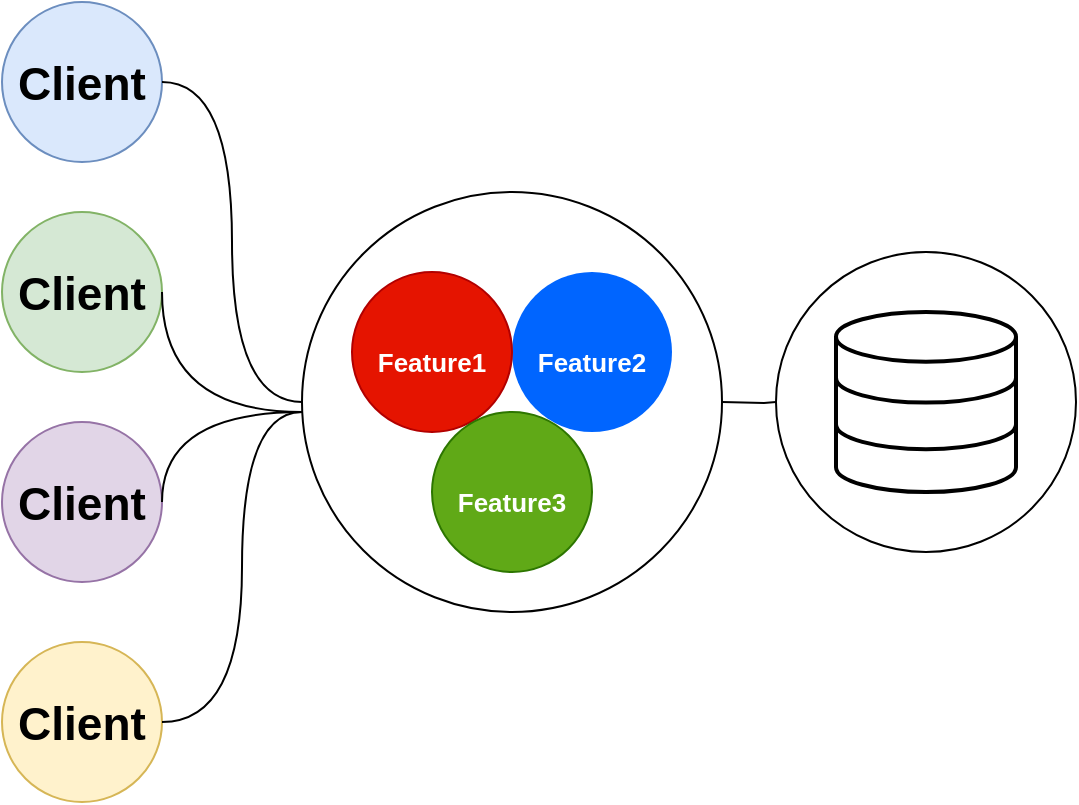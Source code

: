 <mxfile version="13.0.1" type="device"><diagram id="hRm0f9vORyfkOYMOKfmJ" name="Page-1"><mxGraphModel dx="905" dy="680" grid="1" gridSize="10" guides="1" tooltips="1" connect="1" arrows="1" fold="1" page="1" pageScale="1" pageWidth="1169" pageHeight="827" math="0" shadow="0"><root><mxCell id="0"/><mxCell id="1" parent="0"/><mxCell id="jywjun6gEOWdFjUYmScs-14" style="edgeStyle=orthogonalEdgeStyle;rounded=0;orthogonalLoop=1;jettySize=auto;html=1;exitX=1;exitY=0.5;exitDx=0;exitDy=0;endArrow=none;endFill=0;" edge="1" parent="1" target="jywjun6gEOWdFjUYmScs-7"><mxGeometry relative="1" as="geometry"><mxPoint x="570" y="255" as="sourcePoint"/></mxGeometry></mxCell><mxCell id="jywjun6gEOWdFjUYmScs-11" value="" style="group" vertex="1" connectable="0" parent="1"><mxGeometry x="597" y="180" width="150" height="150" as="geometry"/></mxCell><mxCell id="jywjun6gEOWdFjUYmScs-4" value="" style="html=1;verticalLabelPosition=bottom;align=center;labelBackgroundColor=#ffffff;verticalAlign=top;strokeWidth=2;strokeColor=#000000;shadow=0;dashed=0;shape=mxgraph.ios7.icons.data;" vertex="1" parent="jywjun6gEOWdFjUYmScs-11"><mxGeometry x="30" y="30" width="90" height="90" as="geometry"/></mxCell><mxCell id="jywjun6gEOWdFjUYmScs-7" value="" style="shape=ellipse;html=1;dashed=0;whitespace=wrap;aspect=fixed;perimeter=ellipsePerimeter;fillColor=none;" vertex="1" parent="jywjun6gEOWdFjUYmScs-11"><mxGeometry width="150" height="150" as="geometry"/></mxCell><mxCell id="jywjun6gEOWdFjUYmScs-31" value="" style="group" vertex="1" connectable="0" parent="1"><mxGeometry x="210" y="55" width="80" height="400" as="geometry"/></mxCell><mxCell id="jywjun6gEOWdFjUYmScs-2" value="&lt;font style=&quot;font-size: 23px&quot;&gt;Client&lt;/font&gt;" style="shape=ellipse;fillColor=#dae8fc;strokeColor=#6c8ebf;align=center;verticalAlign=middle;whiteSpace=wrap;fontSize=25;fontStyle=1;html=1" vertex="1" parent="jywjun6gEOWdFjUYmScs-31"><mxGeometry width="80" height="80" as="geometry"/></mxCell><mxCell id="jywjun6gEOWdFjUYmScs-9" value="&lt;font style=&quot;font-size: 23px&quot;&gt;Client&lt;/font&gt;" style="shape=ellipse;fillColor=#d5e8d4;strokeColor=#82b366;align=center;verticalAlign=middle;whiteSpace=wrap;fontSize=25;fontStyle=1;html=1" vertex="1" parent="jywjun6gEOWdFjUYmScs-31"><mxGeometry y="105" width="80" height="80" as="geometry"/></mxCell><mxCell id="jywjun6gEOWdFjUYmScs-10" value="&lt;font style=&quot;font-size: 23px&quot;&gt;Client&lt;/font&gt;" style="shape=ellipse;fillColor=#e1d5e7;strokeColor=#9673a6;align=center;verticalAlign=middle;whiteSpace=wrap;fontSize=25;fontStyle=1;html=1" vertex="1" parent="jywjun6gEOWdFjUYmScs-31"><mxGeometry y="210" width="80" height="80" as="geometry"/></mxCell><mxCell id="jywjun6gEOWdFjUYmScs-30" value="&lt;font style=&quot;font-size: 23px&quot;&gt;Client&lt;/font&gt;" style="shape=ellipse;fillColor=#fff2cc;strokeColor=#d6b656;align=center;verticalAlign=middle;whiteSpace=wrap;fontSize=25;fontStyle=1;html=1" vertex="1" parent="jywjun6gEOWdFjUYmScs-31"><mxGeometry y="320" width="80" height="80" as="geometry"/></mxCell><mxCell id="jywjun6gEOWdFjUYmScs-46" value="" style="shape=ellipse;html=1;dashed=0;whitespace=wrap;aspect=fixed;perimeter=ellipsePerimeter;fillColor=none;" vertex="1" parent="1"><mxGeometry x="360" y="150" width="210" height="210" as="geometry"/></mxCell><mxCell id="jywjun6gEOWdFjUYmScs-47" value="&lt;font style=&quot;font-size: 13px&quot;&gt;Feature2&lt;/font&gt;" style="shape=ellipse;fillColor=#0065FF;strokeColor=none;fontColor=#ffffff;align=center;verticalAlign=middle;whiteSpace=wrap;fontSize=25;fontStyle=1;html=1" vertex="1" parent="1"><mxGeometry x="465" y="190" width="80" height="80" as="geometry"/></mxCell><mxCell id="jywjun6gEOWdFjUYmScs-48" value="&lt;font style=&quot;font-size: 13px&quot;&gt;Feature1&lt;/font&gt;" style="shape=ellipse;fillColor=#e51400;strokeColor=#B20000;fontColor=#ffffff;align=center;verticalAlign=middle;whiteSpace=wrap;fontSize=25;fontStyle=1;html=1" vertex="1" parent="1"><mxGeometry x="385" y="190" width="80" height="80" as="geometry"/></mxCell><mxCell id="jywjun6gEOWdFjUYmScs-49" value="&lt;span style=&quot;font-size: 13px&quot;&gt;Feature3&lt;/span&gt;" style="shape=ellipse;fillColor=#60a917;strokeColor=#2D7600;fontColor=#ffffff;align=center;verticalAlign=middle;whiteSpace=wrap;fontSize=25;fontStyle=1;html=1" vertex="1" parent="1"><mxGeometry x="425" y="260" width="80" height="80" as="geometry"/></mxCell><mxCell id="jywjun6gEOWdFjUYmScs-52" style="edgeStyle=orthogonalEdgeStyle;curved=1;orthogonalLoop=1;jettySize=auto;html=1;exitX=1;exitY=0.5;exitDx=0;exitDy=0;entryX=0;entryY=0.5;entryDx=0;entryDy=0;endArrow=none;endFill=0;strokeColor=#000000;" edge="1" parent="1" source="jywjun6gEOWdFjUYmScs-2" target="jywjun6gEOWdFjUYmScs-46"><mxGeometry relative="1" as="geometry"/></mxCell><mxCell id="jywjun6gEOWdFjUYmScs-53" style="edgeStyle=orthogonalEdgeStyle;curved=1;orthogonalLoop=1;jettySize=auto;html=1;exitX=1;exitY=0.5;exitDx=0;exitDy=0;endArrow=none;endFill=0;strokeColor=#000000;" edge="1" parent="1" source="jywjun6gEOWdFjUYmScs-9"><mxGeometry relative="1" as="geometry"><mxPoint x="360" y="260" as="targetPoint"/><Array as="points"><mxPoint x="290" y="260"/></Array></mxGeometry></mxCell><mxCell id="jywjun6gEOWdFjUYmScs-54" style="edgeStyle=orthogonalEdgeStyle;curved=1;orthogonalLoop=1;jettySize=auto;html=1;exitX=1;exitY=0.5;exitDx=0;exitDy=0;endArrow=none;endFill=0;strokeColor=#000000;" edge="1" parent="1" source="jywjun6gEOWdFjUYmScs-10"><mxGeometry relative="1" as="geometry"><mxPoint x="360" y="260" as="targetPoint"/><Array as="points"><mxPoint x="290" y="260"/></Array></mxGeometry></mxCell><mxCell id="jywjun6gEOWdFjUYmScs-55" style="edgeStyle=orthogonalEdgeStyle;curved=1;orthogonalLoop=1;jettySize=auto;html=1;exitX=1;exitY=0.5;exitDx=0;exitDy=0;endArrow=none;endFill=0;strokeColor=#000000;" edge="1" parent="1" source="jywjun6gEOWdFjUYmScs-30"><mxGeometry relative="1" as="geometry"><mxPoint x="360" y="260" as="targetPoint"/><Array as="points"><mxPoint x="330" y="415"/><mxPoint x="330" y="260"/></Array></mxGeometry></mxCell></root></mxGraphModel></diagram></mxfile>